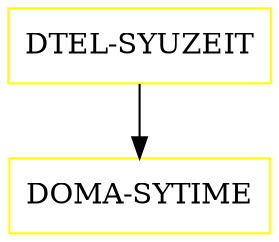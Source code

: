 digraph G {
  "DTEL-SYUZEIT" [shape=box,color=yellow];
  "DOMA-SYTIME" [shape=box,color=yellow,URL="./DOMA_SYTIME.html"];
  "DTEL-SYUZEIT" -> "DOMA-SYTIME";
}
